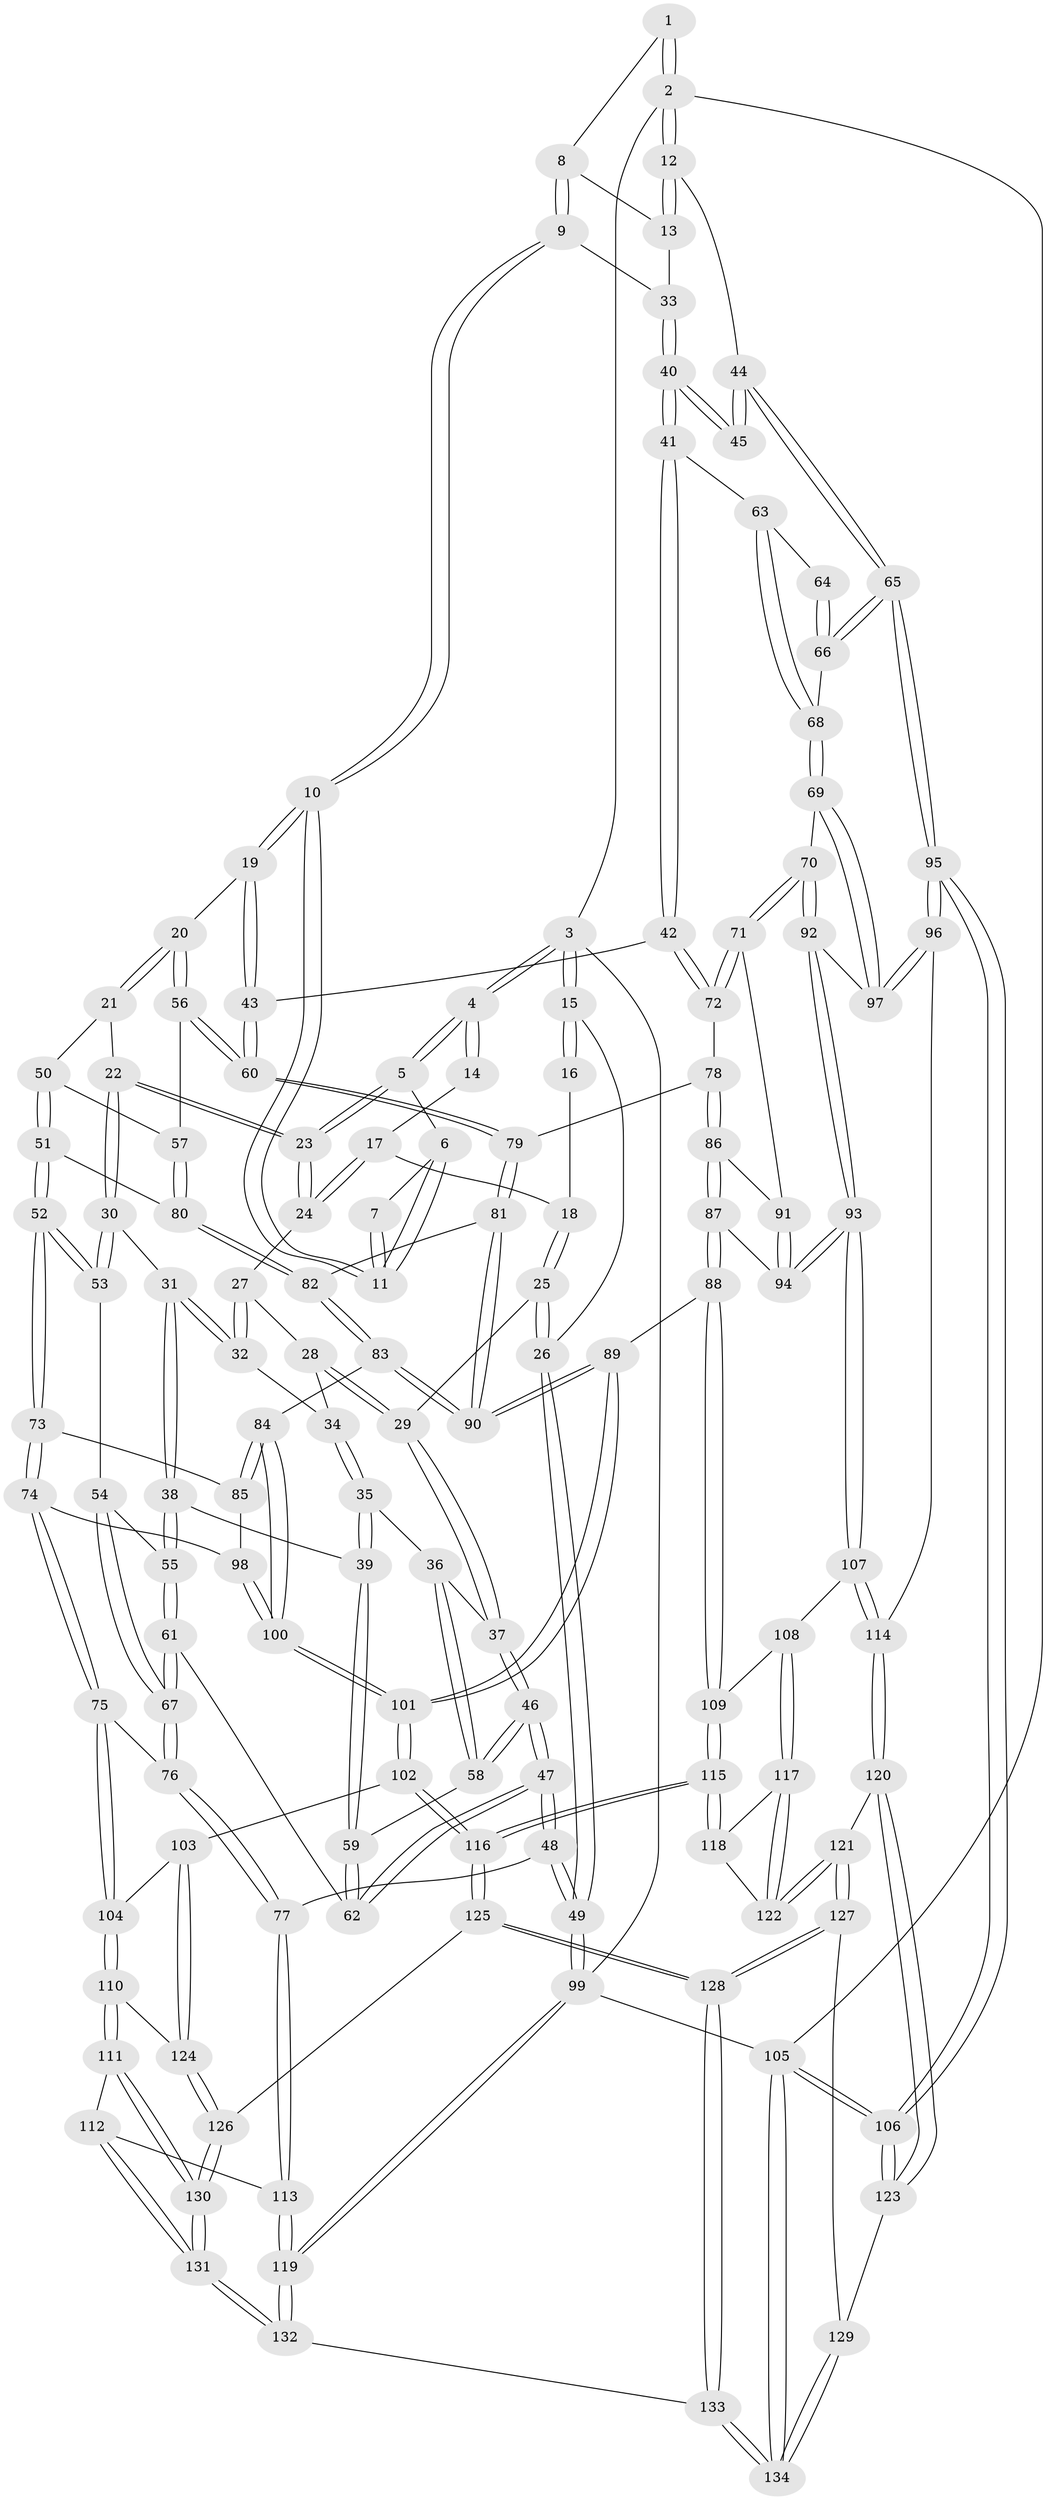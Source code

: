 // coarse degree distribution, {2: 0.13580246913580246, 4: 0.20987654320987653, 3: 0.6419753086419753, 6: 0.012345679012345678}
// Generated by graph-tools (version 1.1) at 2025/54/03/04/25 22:54:29]
// undirected, 134 vertices, 332 edges
graph export_dot {
  node [color=gray90,style=filled];
  1 [pos="+0.8608133504318726+0"];
  2 [pos="+1+0"];
  3 [pos="+0+0"];
  4 [pos="+0+0"];
  5 [pos="+0.3346327878205739+0"];
  6 [pos="+0.42275546086403426+0"];
  7 [pos="+0.6675769740172843+0"];
  8 [pos="+0.8211403035102058+0.014037831883227974"];
  9 [pos="+0.7492412014904524+0.146977063908752"];
  10 [pos="+0.6695209345298766+0.17044601463651077"];
  11 [pos="+0.6660587061826786+0.1487912969598715"];
  12 [pos="+1+0"];
  13 [pos="+0.972621065706361+0.1222960087490898"];
  14 [pos="+0.06194164943616998+0.05210566121126115"];
  15 [pos="+0+0.05765716824084216"];
  16 [pos="+0+0.08192494814848202"];
  17 [pos="+0.10601285755357574+0.08800132490560565"];
  18 [pos="+0.08427953226238752+0.10866307623051259"];
  19 [pos="+0.6440084117060673+0.19641036112172752"];
  20 [pos="+0.6147637141523793+0.20591764892069808"];
  21 [pos="+0.478457492687755+0.1696403056814448"];
  22 [pos="+0.39054110905233497+0.12861624520272666"];
  23 [pos="+0.3264535583341467+0"];
  24 [pos="+0.17499542687574768+0.07072264292840716"];
  25 [pos="+0.01898411043436264+0.21462171241569003"];
  26 [pos="+0+0.26568984626554804"];
  27 [pos="+0.15970957124356316+0.1559158615603295"];
  28 [pos="+0.12924721778980303+0.2020178797586316"];
  29 [pos="+0.08129688569547033+0.2352833112812698"];
  30 [pos="+0.3707829632096079+0.16155239350946038"];
  31 [pos="+0.2937967903808899+0.2030332602372993"];
  32 [pos="+0.20748739456254872+0.21840788304537764"];
  33 [pos="+0.8787198823921822+0.199362910955921"];
  34 [pos="+0.19779856553436426+0.22543065095209816"];
  35 [pos="+0.15653333651244425+0.2982424907264231"];
  36 [pos="+0.14981348558948102+0.2977347334875518"];
  37 [pos="+0.1333270531072067+0.2944018797625282"];
  38 [pos="+0.20536699256380136+0.32115061114777266"];
  39 [pos="+0.19074310955630544+0.3182650254013892"];
  40 [pos="+0.8895501068451745+0.2437408316423923"];
  41 [pos="+0.8572968665057609+0.3419297137642231"];
  42 [pos="+0.810077951406459+0.36750596467114766"];
  43 [pos="+0.7501515741221381+0.33551102365843694"];
  44 [pos="+1+0.30130466704374814"];
  45 [pos="+1+0.30975257969579423"];
  46 [pos="+0+0.48081486942868334"];
  47 [pos="+0+0.5049082718256762"];
  48 [pos="+0+0.5166179867171676"];
  49 [pos="+0+0.5168700333280052"];
  50 [pos="+0.46530880483586334+0.31232742257933693"];
  51 [pos="+0.43682046444437467+0.4070516973779944"];
  52 [pos="+0.3969570020257419+0.419303677319973"];
  53 [pos="+0.34417750444327155+0.34713017076400327"];
  54 [pos="+0.27715861685004034+0.36150894414335727"];
  55 [pos="+0.24664500279131485+0.35624573098766094"];
  56 [pos="+0.573406750681951+0.38717863942110897"];
  57 [pos="+0.5664334510557384+0.3925525302761576"];
  58 [pos="+0.1407909291923981+0.3749669296209933"];
  59 [pos="+0.16811376796605945+0.3793195147728823"];
  60 [pos="+0.6592273542677457+0.43338105578198355"];
  61 [pos="+0.19934483051859023+0.42281927521997814"];
  62 [pos="+0.17149040767722734+0.4192210806104933"];
  63 [pos="+0.9021236675016895+0.36562378983513183"];
  64 [pos="+0.9866473066054307+0.3483807631056473"];
  65 [pos="+1+0.500475186406725"];
  66 [pos="+0.9562578884503075+0.46745730614982894"];
  67 [pos="+0.25204045330789776+0.5017818198316234"];
  68 [pos="+0.9509438311969574+0.4678271614650578"];
  69 [pos="+0.9346295148045229+0.48006914966526787"];
  70 [pos="+0.872613727768564+0.4875698030804296"];
  71 [pos="+0.8091468316664809+0.44690852363110495"];
  72 [pos="+0.804556871899917+0.4306080160520515"];
  73 [pos="+0.3939939796009216+0.43061572737364634"];
  74 [pos="+0.3746615165095828+0.47136606116300744"];
  75 [pos="+0.28667962996997176+0.5440804693366401"];
  76 [pos="+0.26302915845208236+0.5394325338892029"];
  77 [pos="+0.12059419419424618+0.5888150992348805"];
  78 [pos="+0.676912689414859+0.45113865115239843"];
  79 [pos="+0.6660315202235001+0.4446417130316991"];
  80 [pos="+0.5506839259877827+0.4062367866310918"];
  81 [pos="+0.6328333154488442+0.5085950766630497"];
  82 [pos="+0.5492891320098977+0.45814092102171505"];
  83 [pos="+0.5396409798475873+0.5036992665897502"];
  84 [pos="+0.5148282163299193+0.5224918153781651"];
  85 [pos="+0.49847358568801553+0.5132000176902373"];
  86 [pos="+0.70694374543577+0.5027896435747241"];
  87 [pos="+0.704969043474126+0.5704763673100423"];
  88 [pos="+0.6508490590840704+0.5948749888559873"];
  89 [pos="+0.6296425694966464+0.5849643336291346"];
  90 [pos="+0.6252641985279443+0.5751705877057027"];
  91 [pos="+0.792720357681492+0.4749082298978655"];
  92 [pos="+0.8548705483145228+0.5681664021594085"];
  93 [pos="+0.7915557516637589+0.5968272728518229"];
  94 [pos="+0.7754342218727437+0.5826927472061046"];
  95 [pos="+1+0.7967833406945989"];
  96 [pos="+0.9707813225670144+0.6479660065269296"];
  97 [pos="+0.9366510456272289+0.6030403795395363"];
  98 [pos="+0.41403110081091077+0.5153519147015059"];
  99 [pos="+0+1"];
  100 [pos="+0.4753824073036306+0.6026188748376589"];
  101 [pos="+0.4750651655742037+0.6584234888926888"];
  102 [pos="+0.4653028870237364+0.6774873724896898"];
  103 [pos="+0.4544505276538338+0.6775799231880036"];
  104 [pos="+0.30347008722855906+0.5725673917983494"];
  105 [pos="+1+1"];
  106 [pos="+1+0.8646224353444593"];
  107 [pos="+0.8029562205999595+0.6791186087834032"];
  108 [pos="+0.6903957269515062+0.6821879802787878"];
  109 [pos="+0.658637190008561+0.6398385012775321"];
  110 [pos="+0.2637377631319628+0.7874259087043943"];
  111 [pos="+0.2578324491184774+0.7919188311977075"];
  112 [pos="+0.24840932216404835+0.7958611857472646"];
  113 [pos="+0.1990483295948008+0.8039535366500908"];
  114 [pos="+0.8041254041031409+0.6806935593726988"];
  115 [pos="+0.5473497470807148+0.7550742124870332"];
  116 [pos="+0.5253050973238494+0.764302399566578"];
  117 [pos="+0.6806467025442352+0.7242894122819804"];
  118 [pos="+0.5652846778911429+0.7531304930606543"];
  119 [pos="+0+1"];
  120 [pos="+0.8076706700593581+0.7383786492646877"];
  121 [pos="+0.7270717440480956+0.8041647215097104"];
  122 [pos="+0.7159413288583553+0.7901999527076541"];
  123 [pos="+0.9611130514330546+0.8529029352398164"];
  124 [pos="+0.28709297366948955+0.7791897890607974"];
  125 [pos="+0.5280354577207055+0.8479054273102345"];
  126 [pos="+0.5112928909791236+0.8569187616743781"];
  127 [pos="+0.7097764088040841+0.8839626945864286"];
  128 [pos="+0.6526645521688539+0.939790873632559"];
  129 [pos="+0.8875418569873812+0.8839889216785435"];
  130 [pos="+0.4383215270081227+0.917076825029854"];
  131 [pos="+0.38361120241028684+1"];
  132 [pos="+0.3390009571217522+1"];
  133 [pos="+0.6817806982290538+1"];
  134 [pos="+0.7035248117130589+1"];
  1 -- 2;
  1 -- 2;
  1 -- 8;
  2 -- 3;
  2 -- 12;
  2 -- 12;
  2 -- 105;
  3 -- 4;
  3 -- 4;
  3 -- 15;
  3 -- 15;
  3 -- 99;
  4 -- 5;
  4 -- 5;
  4 -- 14;
  4 -- 14;
  5 -- 6;
  5 -- 23;
  5 -- 23;
  6 -- 7;
  6 -- 11;
  6 -- 11;
  7 -- 11;
  7 -- 11;
  8 -- 9;
  8 -- 9;
  8 -- 13;
  9 -- 10;
  9 -- 10;
  9 -- 33;
  10 -- 11;
  10 -- 11;
  10 -- 19;
  10 -- 19;
  12 -- 13;
  12 -- 13;
  12 -- 44;
  13 -- 33;
  14 -- 17;
  15 -- 16;
  15 -- 16;
  15 -- 26;
  16 -- 18;
  17 -- 18;
  17 -- 24;
  17 -- 24;
  18 -- 25;
  18 -- 25;
  19 -- 20;
  19 -- 43;
  19 -- 43;
  20 -- 21;
  20 -- 21;
  20 -- 56;
  20 -- 56;
  21 -- 22;
  21 -- 50;
  22 -- 23;
  22 -- 23;
  22 -- 30;
  22 -- 30;
  23 -- 24;
  23 -- 24;
  24 -- 27;
  25 -- 26;
  25 -- 26;
  25 -- 29;
  26 -- 49;
  26 -- 49;
  27 -- 28;
  27 -- 32;
  27 -- 32;
  28 -- 29;
  28 -- 29;
  28 -- 34;
  29 -- 37;
  29 -- 37;
  30 -- 31;
  30 -- 53;
  30 -- 53;
  31 -- 32;
  31 -- 32;
  31 -- 38;
  31 -- 38;
  32 -- 34;
  33 -- 40;
  33 -- 40;
  34 -- 35;
  34 -- 35;
  35 -- 36;
  35 -- 39;
  35 -- 39;
  36 -- 37;
  36 -- 58;
  36 -- 58;
  37 -- 46;
  37 -- 46;
  38 -- 39;
  38 -- 55;
  38 -- 55;
  39 -- 59;
  39 -- 59;
  40 -- 41;
  40 -- 41;
  40 -- 45;
  40 -- 45;
  41 -- 42;
  41 -- 42;
  41 -- 63;
  42 -- 43;
  42 -- 72;
  42 -- 72;
  43 -- 60;
  43 -- 60;
  44 -- 45;
  44 -- 45;
  44 -- 65;
  44 -- 65;
  46 -- 47;
  46 -- 47;
  46 -- 58;
  46 -- 58;
  47 -- 48;
  47 -- 48;
  47 -- 62;
  47 -- 62;
  48 -- 49;
  48 -- 49;
  48 -- 77;
  49 -- 99;
  49 -- 99;
  50 -- 51;
  50 -- 51;
  50 -- 57;
  51 -- 52;
  51 -- 52;
  51 -- 80;
  52 -- 53;
  52 -- 53;
  52 -- 73;
  52 -- 73;
  53 -- 54;
  54 -- 55;
  54 -- 67;
  54 -- 67;
  55 -- 61;
  55 -- 61;
  56 -- 57;
  56 -- 60;
  56 -- 60;
  57 -- 80;
  57 -- 80;
  58 -- 59;
  59 -- 62;
  59 -- 62;
  60 -- 79;
  60 -- 79;
  61 -- 62;
  61 -- 67;
  61 -- 67;
  63 -- 64;
  63 -- 68;
  63 -- 68;
  64 -- 66;
  64 -- 66;
  65 -- 66;
  65 -- 66;
  65 -- 95;
  65 -- 95;
  66 -- 68;
  67 -- 76;
  67 -- 76;
  68 -- 69;
  68 -- 69;
  69 -- 70;
  69 -- 97;
  69 -- 97;
  70 -- 71;
  70 -- 71;
  70 -- 92;
  70 -- 92;
  71 -- 72;
  71 -- 72;
  71 -- 91;
  72 -- 78;
  73 -- 74;
  73 -- 74;
  73 -- 85;
  74 -- 75;
  74 -- 75;
  74 -- 98;
  75 -- 76;
  75 -- 104;
  75 -- 104;
  76 -- 77;
  76 -- 77;
  77 -- 113;
  77 -- 113;
  78 -- 79;
  78 -- 86;
  78 -- 86;
  79 -- 81;
  79 -- 81;
  80 -- 82;
  80 -- 82;
  81 -- 82;
  81 -- 90;
  81 -- 90;
  82 -- 83;
  82 -- 83;
  83 -- 84;
  83 -- 90;
  83 -- 90;
  84 -- 85;
  84 -- 85;
  84 -- 100;
  84 -- 100;
  85 -- 98;
  86 -- 87;
  86 -- 87;
  86 -- 91;
  87 -- 88;
  87 -- 88;
  87 -- 94;
  88 -- 89;
  88 -- 109;
  88 -- 109;
  89 -- 90;
  89 -- 90;
  89 -- 101;
  89 -- 101;
  91 -- 94;
  91 -- 94;
  92 -- 93;
  92 -- 93;
  92 -- 97;
  93 -- 94;
  93 -- 94;
  93 -- 107;
  93 -- 107;
  95 -- 96;
  95 -- 96;
  95 -- 106;
  95 -- 106;
  96 -- 97;
  96 -- 97;
  96 -- 114;
  98 -- 100;
  98 -- 100;
  99 -- 119;
  99 -- 119;
  99 -- 105;
  100 -- 101;
  100 -- 101;
  101 -- 102;
  101 -- 102;
  102 -- 103;
  102 -- 116;
  102 -- 116;
  103 -- 104;
  103 -- 124;
  103 -- 124;
  104 -- 110;
  104 -- 110;
  105 -- 106;
  105 -- 106;
  105 -- 134;
  105 -- 134;
  106 -- 123;
  106 -- 123;
  107 -- 108;
  107 -- 114;
  107 -- 114;
  108 -- 109;
  108 -- 117;
  108 -- 117;
  109 -- 115;
  109 -- 115;
  110 -- 111;
  110 -- 111;
  110 -- 124;
  111 -- 112;
  111 -- 130;
  111 -- 130;
  112 -- 113;
  112 -- 131;
  112 -- 131;
  113 -- 119;
  113 -- 119;
  114 -- 120;
  114 -- 120;
  115 -- 116;
  115 -- 116;
  115 -- 118;
  115 -- 118;
  116 -- 125;
  116 -- 125;
  117 -- 118;
  117 -- 122;
  117 -- 122;
  118 -- 122;
  119 -- 132;
  119 -- 132;
  120 -- 121;
  120 -- 123;
  120 -- 123;
  121 -- 122;
  121 -- 122;
  121 -- 127;
  121 -- 127;
  123 -- 129;
  124 -- 126;
  124 -- 126;
  125 -- 126;
  125 -- 128;
  125 -- 128;
  126 -- 130;
  126 -- 130;
  127 -- 128;
  127 -- 128;
  127 -- 129;
  128 -- 133;
  128 -- 133;
  129 -- 134;
  129 -- 134;
  130 -- 131;
  130 -- 131;
  131 -- 132;
  131 -- 132;
  132 -- 133;
  133 -- 134;
  133 -- 134;
}
